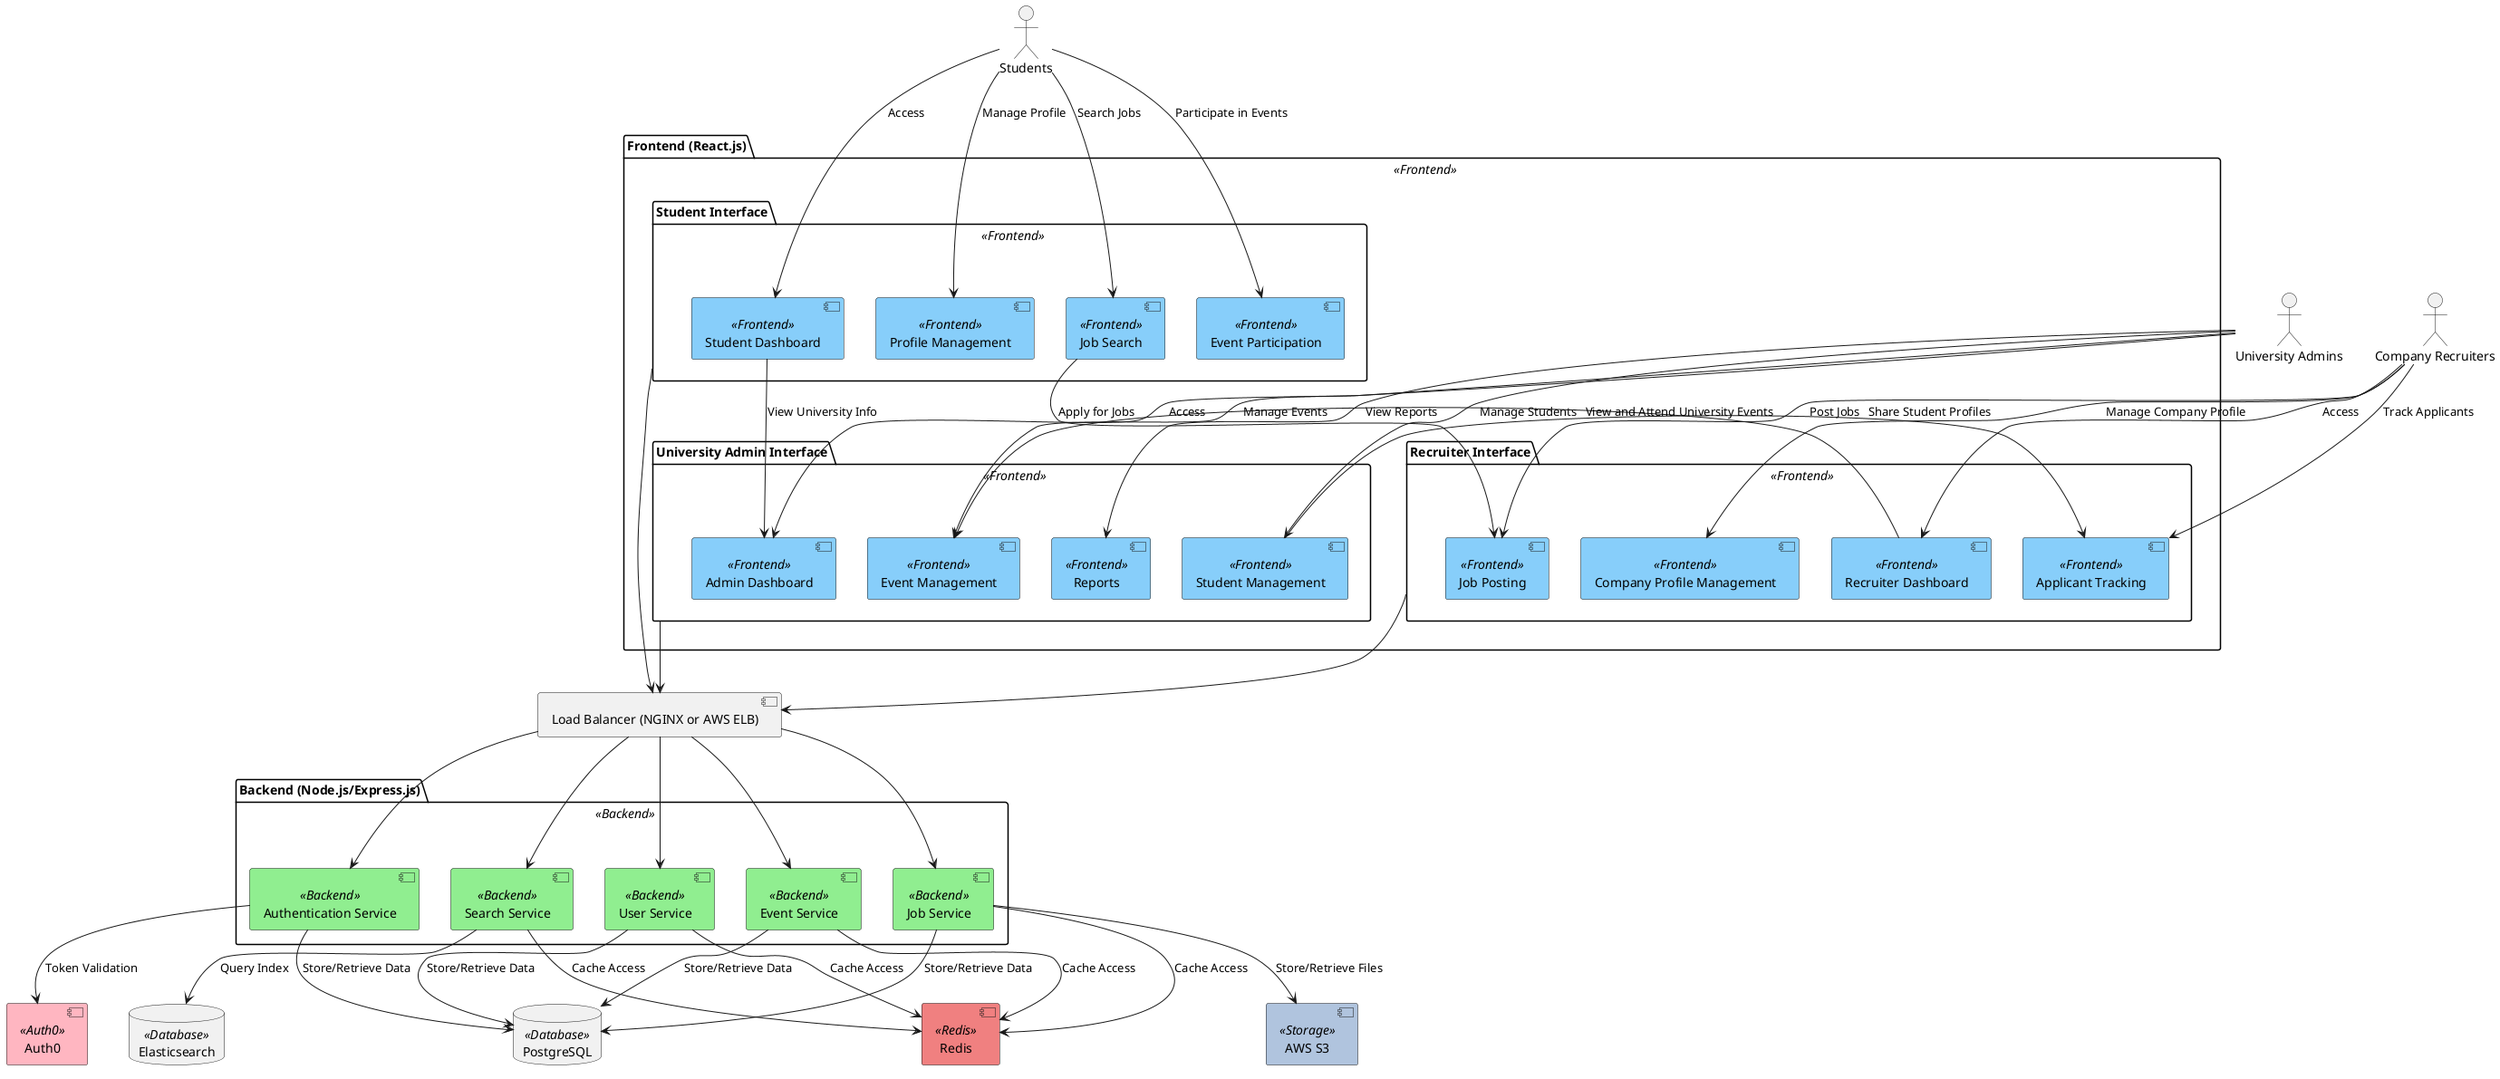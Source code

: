 @startuml High Level Architecure

' Define colors
skinparam component {
  BackgroundColor<<Frontend>> LightSkyBlue
  BackgroundColor<<Backend>> LightGreen
  BackgroundColor<<Database>> LightGoldenRodYellow
  BackgroundColor<<Auth0>> LightPink
  BackgroundColor<<Redis>> LightCoral
  BackgroundColor<<Storage>> LightSteelBlue
}

' Define Users
actor "Students" as students
actor "University Admins" as admins
actor "Company Recruiters" as recruiters

' Define Frontend
package "Frontend (React.js)" <<Frontend>> {
  package "Student Interface" as studentUI <<Frontend>> {
    component "Student Dashboard" as studentDashboard <<Frontend>>
    component "Profile Management" as studentProfile <<Frontend>>
    component "Job Search" as studentJobSearch <<Frontend>>
    component "Event Participation" as studentEvent <<Frontend>>
  }
  
  package "University Admin Interface" as adminUI <<Frontend>> {
    component "Admin Dashboard" as adminDashboard <<Frontend>>
    component "Student Management" as adminStudent <<Frontend>>
    component "Event Management" as adminEvent <<Frontend>>
    component "Reports" as adminReports <<Frontend>>
  }
  
  package "Recruiter Interface" as recruiterUI <<Frontend>> {
    component "Recruiter Dashboard" as recruiterDashboard <<Frontend>>
    component "Job Posting" as recruiterJobPost <<Frontend>>
    component "Applicant Tracking" as recruiterApplicant <<Frontend>>
    component "Company Profile Management" as recruiterProfile <<Frontend>>
  }
}

' Define Load Balancer
component "Load Balancer (NGINX or AWS ELB)" as loadBalancer

' Define Backend
package "Backend (Node.js/Express.js)" <<Backend>> {
  component "Authentication Service" as authService <<Backend>>
  component "User Service" as userService <<Backend>>
  component "Search Service" as searchService <<Backend>>
  component "Event Service" as eventService <<Backend>>
  component "Job Service" as jobService <<Backend>>
}

' Define Databases
database "PostgreSQL" as postgresql <<Database>>
database "Elasticsearch" as elasticsearch <<Database>>

' Define Auth0
component "Auth0" as auth0 <<Auth0>>

' Define Caching Layer
component "Redis" as redis <<Redis>>

' Define Storage
component "AWS S3" as awsS3 <<Storage>>

' Users to Frontend
students --> studentDashboard : "Access"
students --> studentProfile : "Manage Profile"
students --> studentJobSearch : "Search Jobs"
students --> studentEvent : "Participate in Events"
admins --> adminDashboard : "Access"
admins --> adminStudent : "Manage Students"
admins --> adminEvent : "Manage Events"
admins --> adminReports : "View Reports"
recruiters --> recruiterDashboard : "Access"
recruiters --> recruiterJobPost : "Post Jobs"
recruiters --> recruiterApplicant : "Track Applicants"
recruiters --> recruiterProfile : "Manage Company Profile"

' Frontend to Load Balancer
studentUI --> loadBalancer
adminUI --> loadBalancer
recruiterUI --> loadBalancer

' Load Balancer to Backend
loadBalancer --> authService
loadBalancer --> userService
loadBalancer --> searchService
loadBalancer --> eventService
loadBalancer --> jobService

' Backend to Databases and Services
authService --> postgresql : "Store/Retrieve Data"
userService --> postgresql : "Store/Retrieve Data"
searchService --> elasticsearch : "Query Index"
eventService --> postgresql : "Store/Retrieve Data"
jobService --> postgresql : "Store/Retrieve Data"

' Backend to Auth0
authService --> auth0 : "Token Validation"

' Backend to Redis
userService --> redis : "Cache Access"
searchService --> redis : "Cache Access"
eventService --> redis : "Cache Access"
jobService --> redis : "Cache Access"

' Backend to AWS S3
jobService --> awsS3 : "Store/Retrieve Files"

' Interactions between interfaces
studentDashboard --> adminDashboard : "View University Info"
studentJobSearch --> recruiterJobPost : "Apply for Jobs"
adminStudent --> recruiterApplicant : "Share Student Profiles"
recruiterDashboard --> adminEvent : "View and Attend University Events"

@enduml

